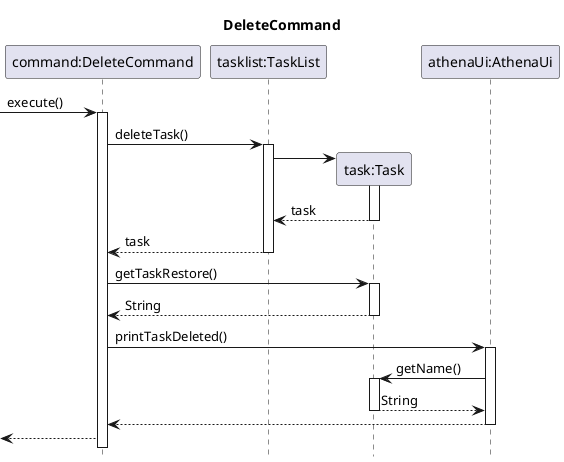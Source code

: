@startuml
hide footbox
title DeleteCommand
participant "command:DeleteCommand" as DeleteCommand
participant "tasklist:TaskList" as TaskList
participant "task:Task" as Task
participant "athenaUi:AthenaUi" as AthenaUI

->DeleteCommand: execute()
activate DeleteCommand
DeleteCommand->TaskList: deleteTask()
activate TaskList
TaskList->Task**
activate Task
return task
return task
DeleteCommand->Task++:getTaskRestore()
return String
DeleteCommand->AthenaUI++: printTaskDeleted()
AthenaUI->Task++:getName()
return String
AthenaUI-->DeleteCommand--:
<--DeleteCommand:


@enduml